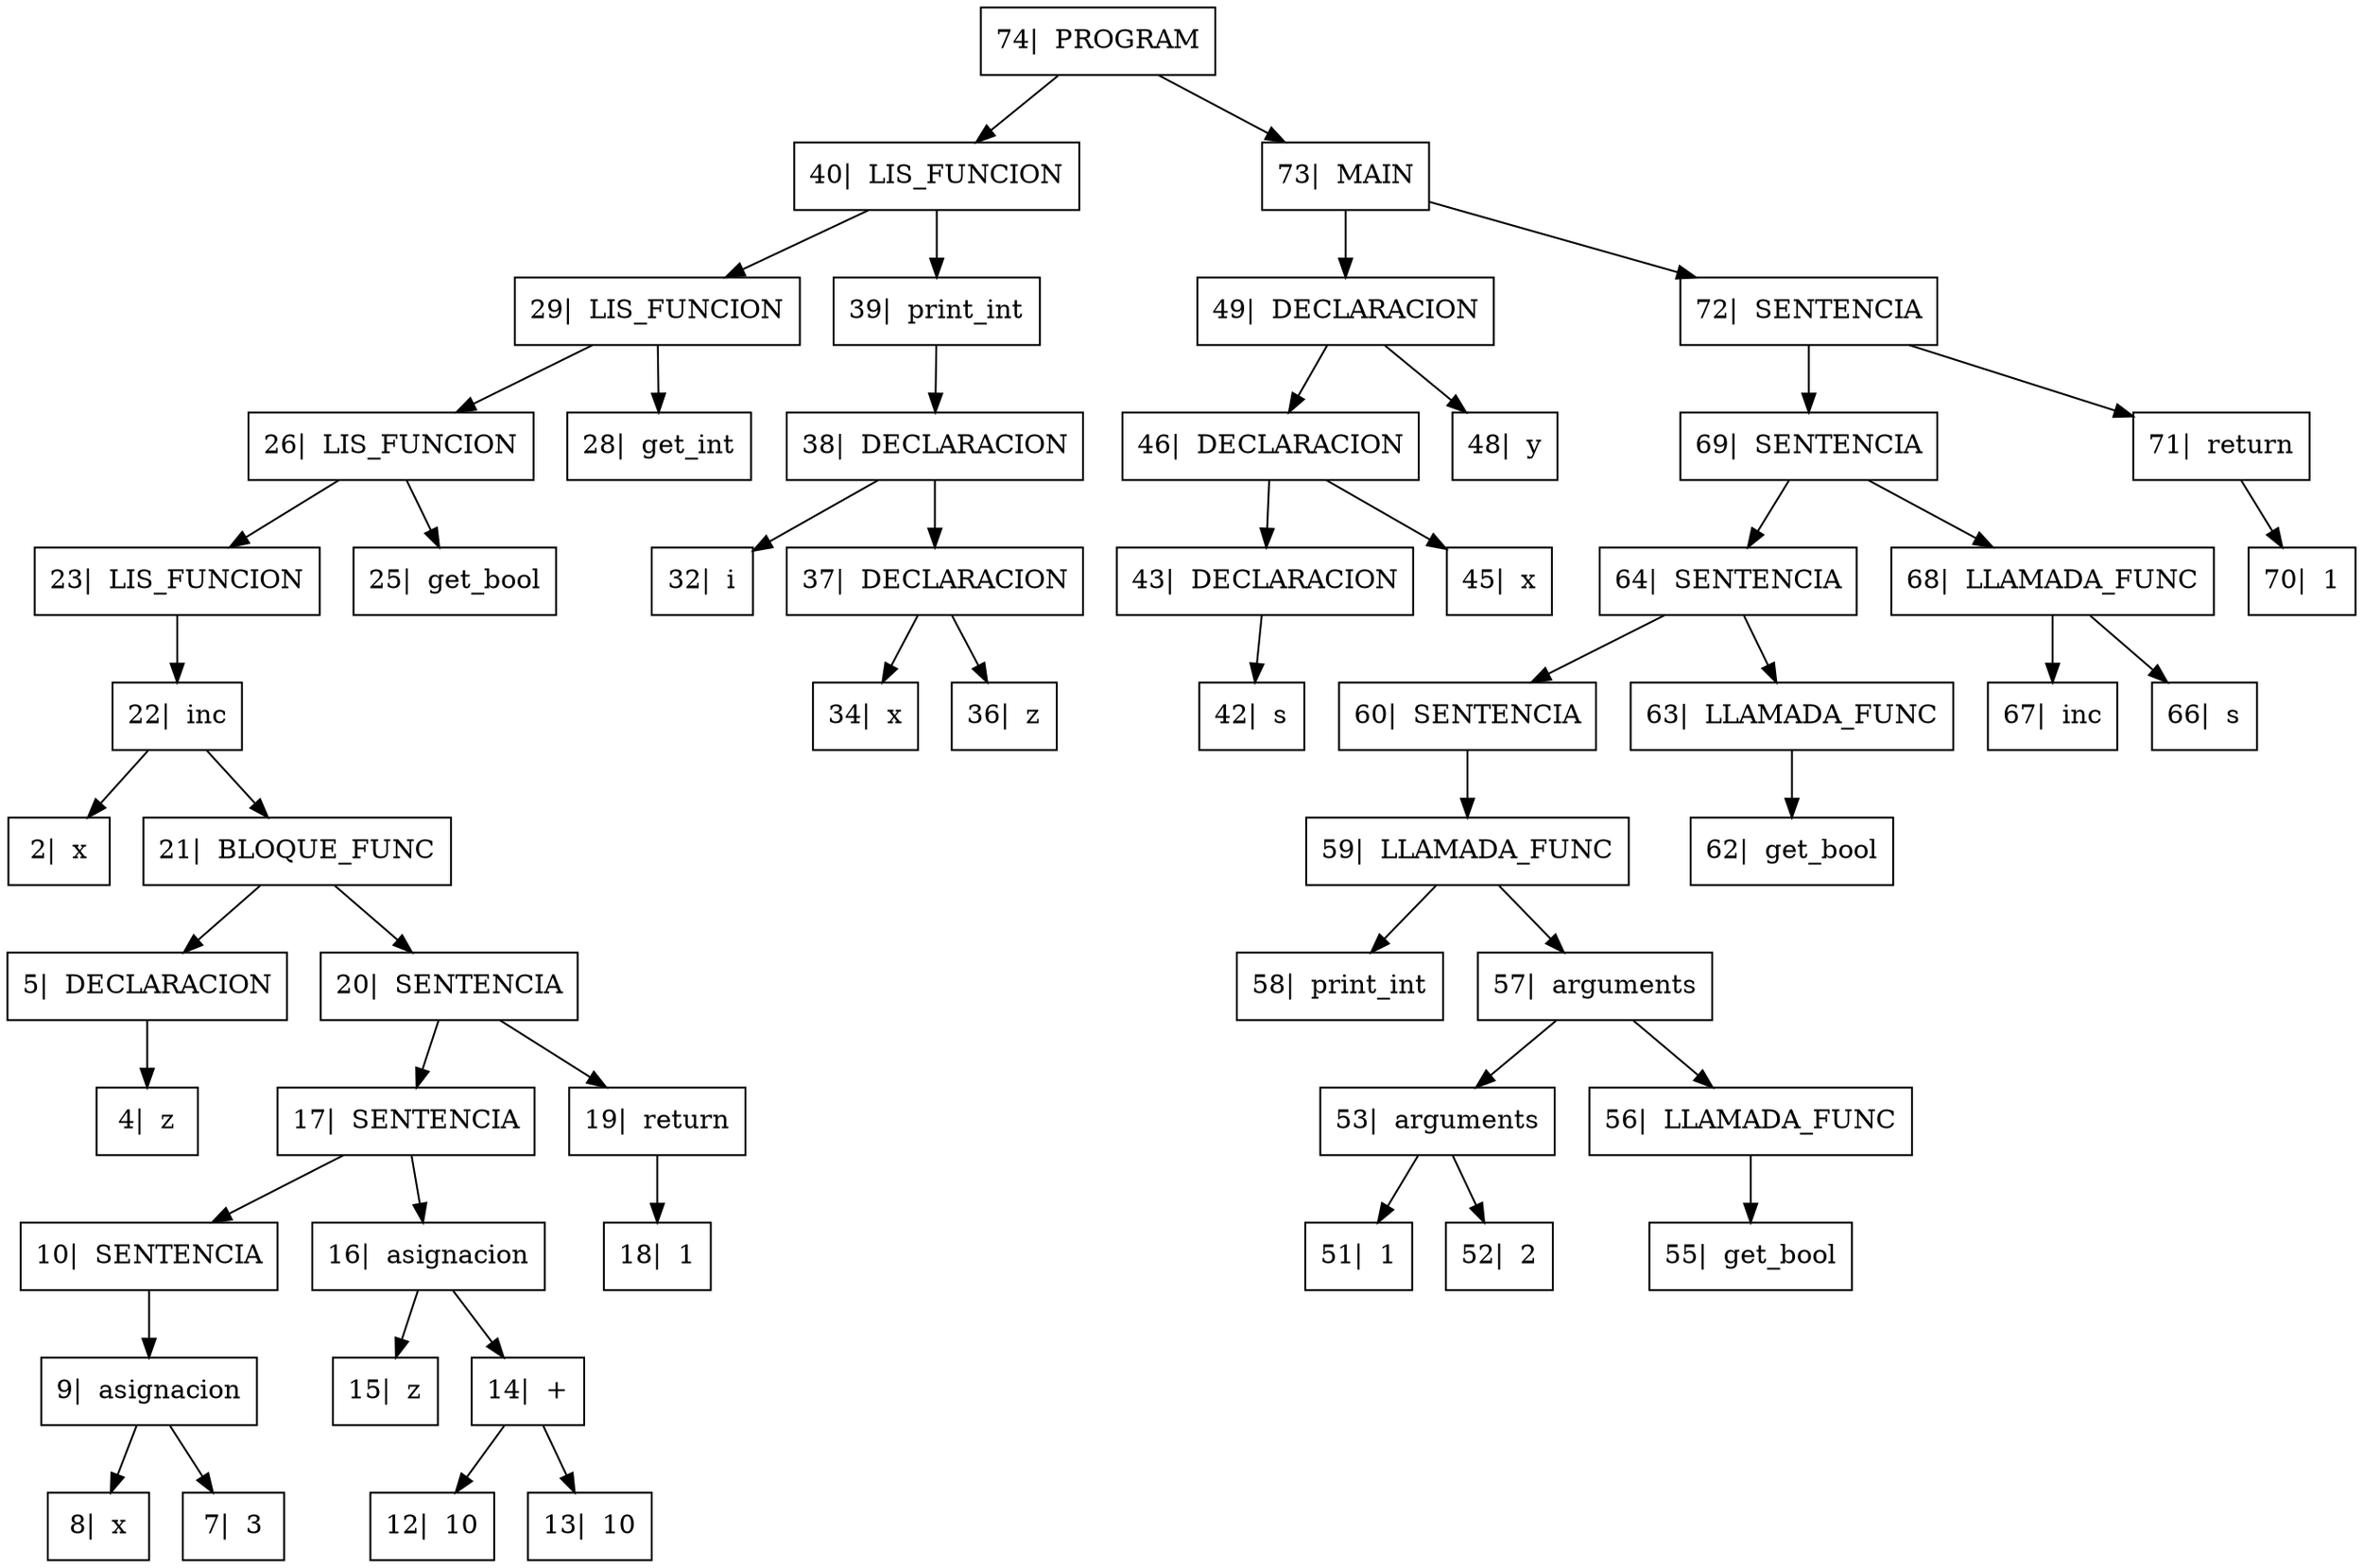 digraph{

rankdir=TB;

node[shape=box];
"74|  PROGRAM" -> "40|  LIS_FUNCION", "73|  MAIN";
"40|  LIS_FUNCION" -> "29|  LIS_FUNCION", "39|  print_int";
"29|  LIS_FUNCION" -> "26|  LIS_FUNCION", "28|  get_int";
"26|  LIS_FUNCION" -> "23|  LIS_FUNCION", "25|  get_bool";
"23|  LIS_FUNCION" -> "22|  inc" ;
"22|  inc" -> "2|  x", "21|  BLOQUE_FUNC";
"21|  BLOQUE_FUNC" -> "5|  DECLARACION", "20|  SENTENCIA";
"5|  DECLARACION" -> "4|  z" ;
"20|  SENTENCIA" -> "17|  SENTENCIA", "19|  return";
"17|  SENTENCIA" -> "10|  SENTENCIA", "16|  asignacion";
"10|  SENTENCIA" -> "9|  asignacion" ;
"9|  asignacion" -> "8|  x", "7|  3";
"16|  asignacion" -> "15|  z", "14|  +";
"14|  +" -> "12|  10", "13|  10";
"19|  return" -> "18|  1" ;
"39|  print_int" -> "38|  DECLARACION" ;
"38|  DECLARACION" -> "32|  i", "37|  DECLARACION";
"37|  DECLARACION" -> "34|  x", "36|  z";
"73|  MAIN" -> "49|  DECLARACION", "72|  SENTENCIA";
"49|  DECLARACION" -> "46|  DECLARACION", "48|  y";
"46|  DECLARACION" -> "43|  DECLARACION", "45|  x";
"43|  DECLARACION" -> "42|  s" ;
"72|  SENTENCIA" -> "69|  SENTENCIA", "71|  return";
"69|  SENTENCIA" -> "64|  SENTENCIA", "68|  LLAMADA_FUNC";
"64|  SENTENCIA" -> "60|  SENTENCIA", "63|  LLAMADA_FUNC";
"60|  SENTENCIA" -> "59|  LLAMADA_FUNC" ;
"59|  LLAMADA_FUNC" -> "58|  print_int", "57|  arguments";
"57|  arguments" -> "53|  arguments", "56|  LLAMADA_FUNC";
"53|  arguments" -> "51|  1", "52|  2";
"56|  LLAMADA_FUNC" -> "55|  get_bool" ;
"63|  LLAMADA_FUNC" -> "62|  get_bool" ;
"68|  LLAMADA_FUNC" -> "67|  inc", "66|  s";
"71|  return" -> "70|  1" ;
}
